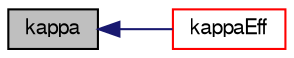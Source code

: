 digraph "kappa"
{
  bgcolor="transparent";
  edge [fontname="FreeSans",fontsize="10",labelfontname="FreeSans",labelfontsize="10"];
  node [fontname="FreeSans",fontsize="10",shape=record];
  rankdir="LR";
  Node1 [label="kappa",height=0.2,width=0.4,color="black", fillcolor="grey75", style="filled" fontcolor="black"];
  Node1 -> Node2 [dir="back",color="midnightblue",fontsize="10",style="solid",fontname="FreeSans"];
  Node2 [label="kappaEff",height=0.2,width=0.4,color="red",URL="$a02513.html#a5c1d285eef8291bb0ec17a11e0d91aea",tooltip="Return the effective turbulent thermal diffusivity for temperature. "];
}
